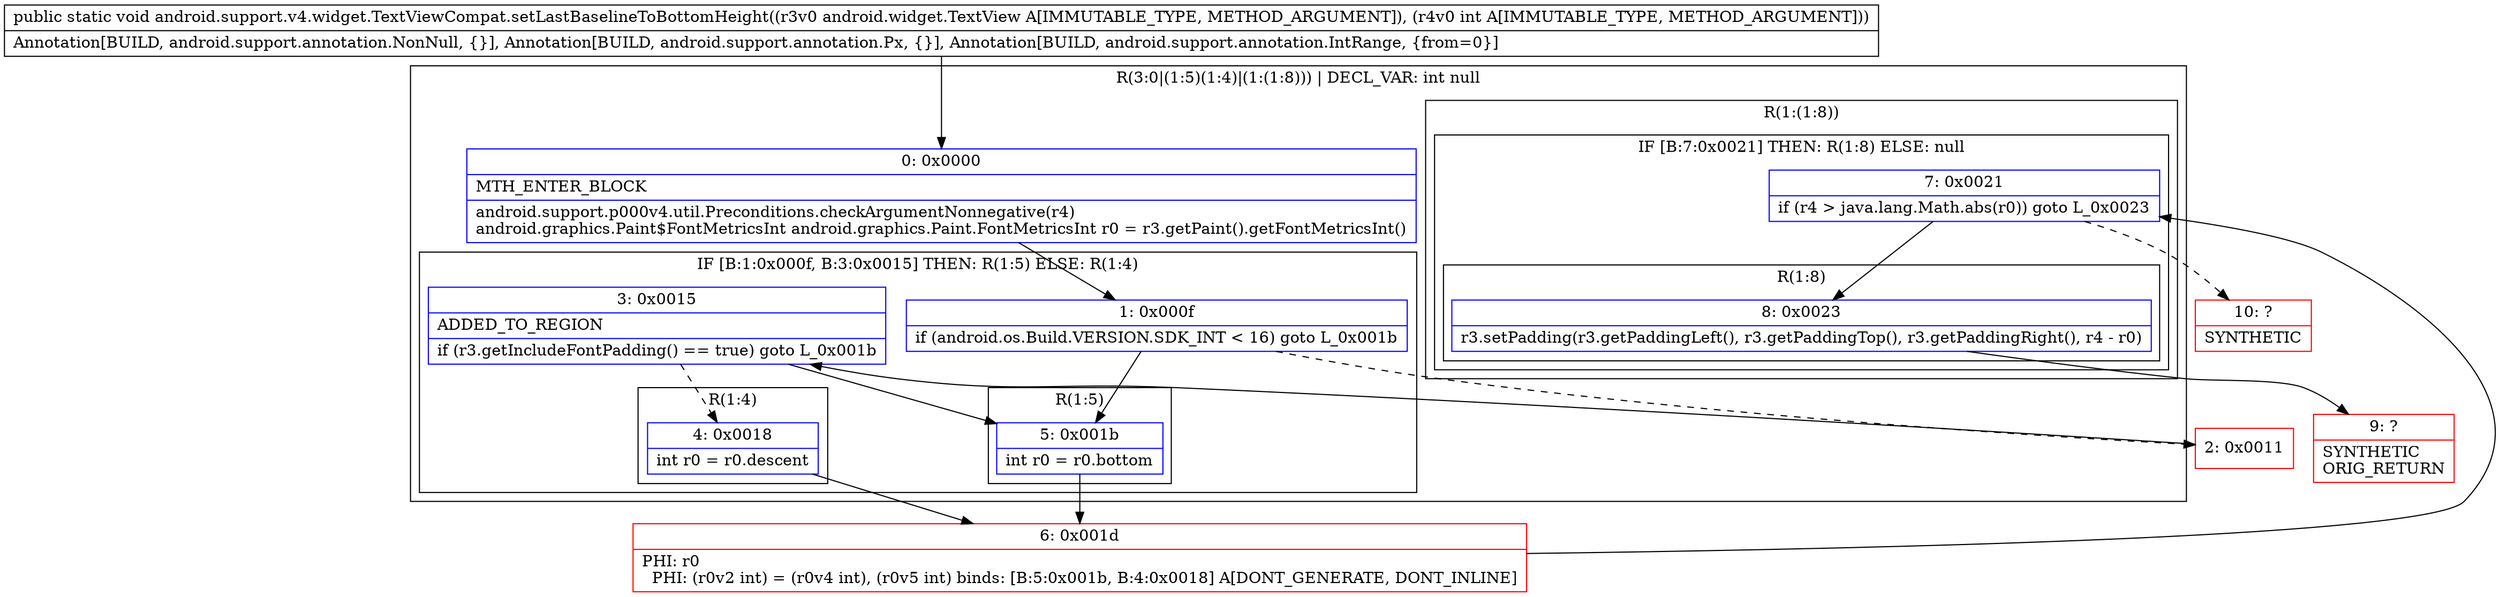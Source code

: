 digraph "CFG forandroid.support.v4.widget.TextViewCompat.setLastBaselineToBottomHeight(Landroid\/widget\/TextView;I)V" {
subgraph cluster_Region_367839110 {
label = "R(3:0|(1:5)(1:4)|(1:(1:8))) | DECL_VAR: int null\l";
node [shape=record,color=blue];
Node_0 [shape=record,label="{0\:\ 0x0000|MTH_ENTER_BLOCK\l|android.support.p000v4.util.Preconditions.checkArgumentNonnegative(r4)\landroid.graphics.Paint$FontMetricsInt android.graphics.Paint.FontMetricsInt r0 = r3.getPaint().getFontMetricsInt()\l}"];
subgraph cluster_IfRegion_400003661 {
label = "IF [B:1:0x000f, B:3:0x0015] THEN: R(1:5) ELSE: R(1:4)";
node [shape=record,color=blue];
Node_1 [shape=record,label="{1\:\ 0x000f|if (android.os.Build.VERSION.SDK_INT \< 16) goto L_0x001b\l}"];
Node_3 [shape=record,label="{3\:\ 0x0015|ADDED_TO_REGION\l|if (r3.getIncludeFontPadding() == true) goto L_0x001b\l}"];
subgraph cluster_Region_1130043334 {
label = "R(1:5)";
node [shape=record,color=blue];
Node_5 [shape=record,label="{5\:\ 0x001b|int r0 = r0.bottom\l}"];
}
subgraph cluster_Region_1963416186 {
label = "R(1:4)";
node [shape=record,color=blue];
Node_4 [shape=record,label="{4\:\ 0x0018|int r0 = r0.descent\l}"];
}
}
subgraph cluster_Region_1269187909 {
label = "R(1:(1:8))";
node [shape=record,color=blue];
subgraph cluster_IfRegion_151981693 {
label = "IF [B:7:0x0021] THEN: R(1:8) ELSE: null";
node [shape=record,color=blue];
Node_7 [shape=record,label="{7\:\ 0x0021|if (r4 \> java.lang.Math.abs(r0)) goto L_0x0023\l}"];
subgraph cluster_Region_522650732 {
label = "R(1:8)";
node [shape=record,color=blue];
Node_8 [shape=record,label="{8\:\ 0x0023|r3.setPadding(r3.getPaddingLeft(), r3.getPaddingTop(), r3.getPaddingRight(), r4 \- r0)\l}"];
}
}
}
}
Node_2 [shape=record,color=red,label="{2\:\ 0x0011}"];
Node_6 [shape=record,color=red,label="{6\:\ 0x001d|PHI: r0 \l  PHI: (r0v2 int) = (r0v4 int), (r0v5 int) binds: [B:5:0x001b, B:4:0x0018] A[DONT_GENERATE, DONT_INLINE]\l}"];
Node_9 [shape=record,color=red,label="{9\:\ ?|SYNTHETIC\lORIG_RETURN\l}"];
Node_10 [shape=record,color=red,label="{10\:\ ?|SYNTHETIC\l}"];
MethodNode[shape=record,label="{public static void android.support.v4.widget.TextViewCompat.setLastBaselineToBottomHeight((r3v0 android.widget.TextView A[IMMUTABLE_TYPE, METHOD_ARGUMENT]), (r4v0 int A[IMMUTABLE_TYPE, METHOD_ARGUMENT]))  | Annotation[BUILD, android.support.annotation.NonNull, \{\}], Annotation[BUILD, android.support.annotation.Px, \{\}], Annotation[BUILD, android.support.annotation.IntRange, \{from=0\}]\l}"];
MethodNode -> Node_0;
Node_0 -> Node_1;
Node_1 -> Node_2[style=dashed];
Node_1 -> Node_5;
Node_3 -> Node_4[style=dashed];
Node_3 -> Node_5;
Node_5 -> Node_6;
Node_4 -> Node_6;
Node_7 -> Node_8;
Node_7 -> Node_10[style=dashed];
Node_8 -> Node_9;
Node_2 -> Node_3;
Node_6 -> Node_7;
}

